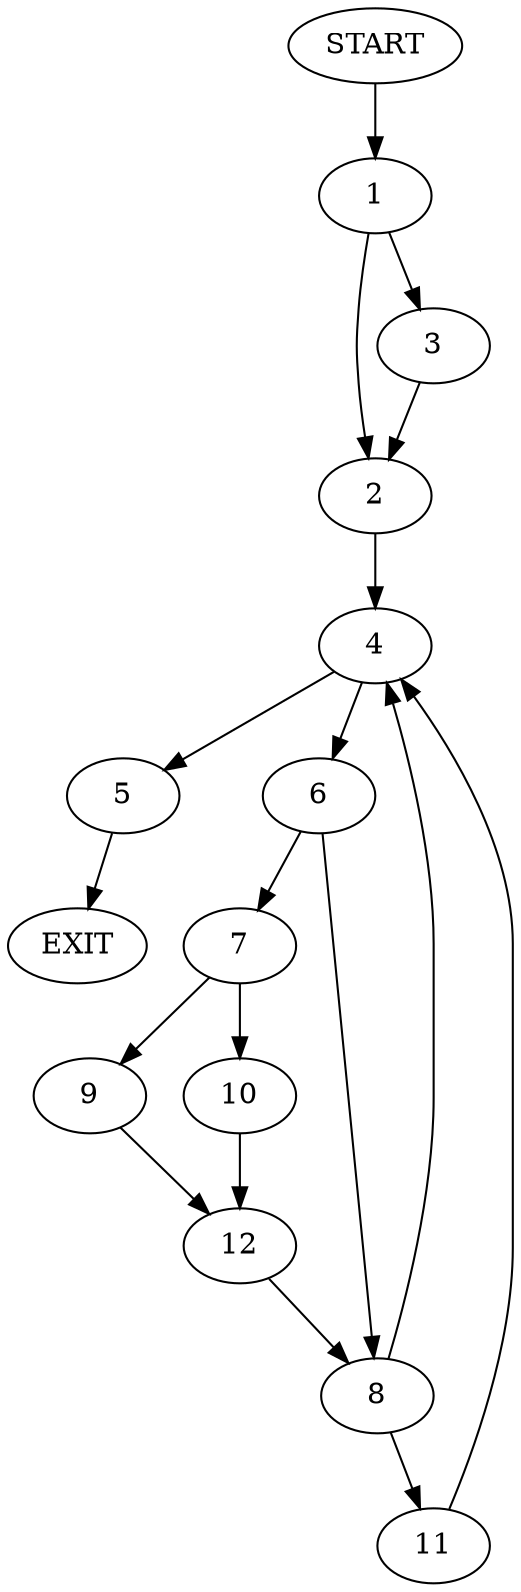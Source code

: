 digraph {
0 [label="START"]
13 [label="EXIT"]
0 -> 1
1 -> 2
1 -> 3
3 -> 2
2 -> 4
4 -> 5
4 -> 6
5 -> 13
6 -> 7
6 -> 8
7 -> 9
7 -> 10
8 -> 11
8 -> 4
10 -> 12
9 -> 12
12 -> 8
11 -> 4
}

